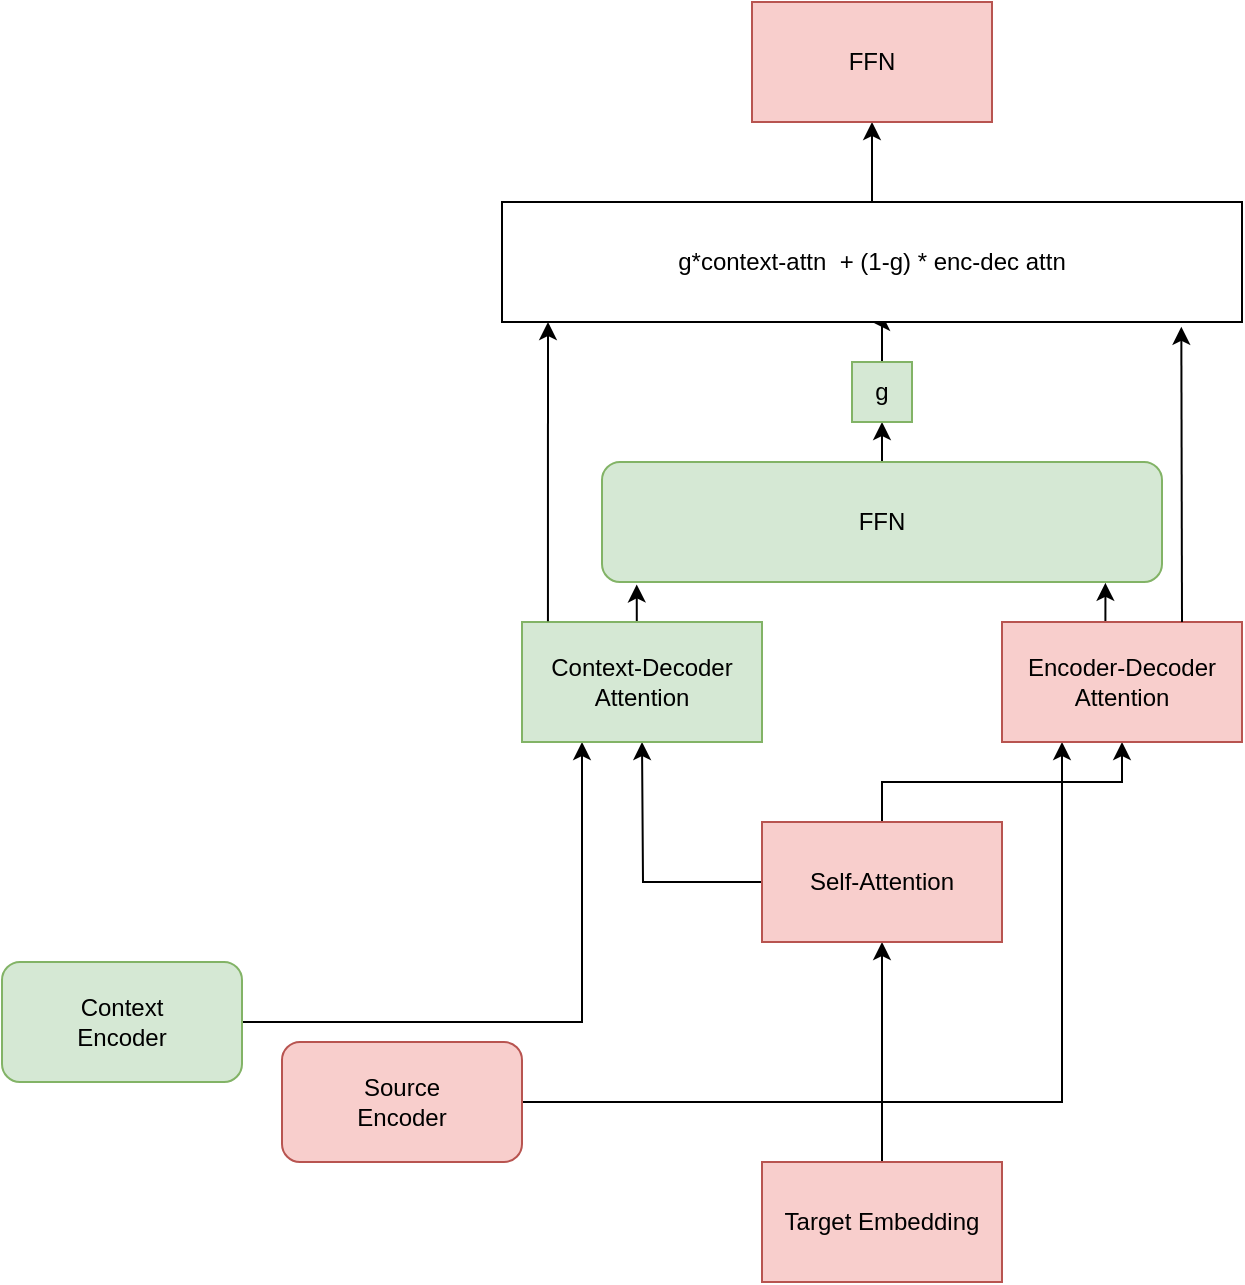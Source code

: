 <mxfile version="20.0.4" type="github">
  <diagram id="j9fgoMHlRESabCVzAFUy" name="Page-1">
    <mxGraphModel dx="981" dy="528" grid="1" gridSize="10" guides="1" tooltips="1" connect="1" arrows="1" fold="1" page="1" pageScale="1" pageWidth="850" pageHeight="1100" math="0" shadow="0">
      <root>
        <mxCell id="0" />
        <mxCell id="1" parent="0" />
        <mxCell id="lCyRS-yCL0ZU_U1mTNhh-22" style="edgeStyle=orthogonalEdgeStyle;rounded=0;orthogonalLoop=1;jettySize=auto;html=1;entryX=0.25;entryY=1;entryDx=0;entryDy=0;" edge="1" parent="1" source="lCyRS-yCL0ZU_U1mTNhh-23" target="lCyRS-yCL0ZU_U1mTNhh-34">
          <mxGeometry relative="1" as="geometry" />
        </mxCell>
        <mxCell id="lCyRS-yCL0ZU_U1mTNhh-23" value="Context&lt;br&gt;Encoder" style="rounded=1;whiteSpace=wrap;html=1;fillColor=#d5e8d4;strokeColor=#82b366;" vertex="1" parent="1">
          <mxGeometry x="90" y="720" width="120" height="60" as="geometry" />
        </mxCell>
        <mxCell id="lCyRS-yCL0ZU_U1mTNhh-24" style="edgeStyle=orthogonalEdgeStyle;rounded=0;orthogonalLoop=1;jettySize=auto;html=1;entryX=0.25;entryY=1;entryDx=0;entryDy=0;" edge="1" parent="1" source="lCyRS-yCL0ZU_U1mTNhh-25" target="lCyRS-yCL0ZU_U1mTNhh-32">
          <mxGeometry relative="1" as="geometry" />
        </mxCell>
        <mxCell id="lCyRS-yCL0ZU_U1mTNhh-25" value="Source&lt;br&gt;Encoder" style="rounded=1;whiteSpace=wrap;html=1;fillColor=#f8cecc;strokeColor=#b85450;" vertex="1" parent="1">
          <mxGeometry x="230" y="760" width="120" height="60" as="geometry" />
        </mxCell>
        <mxCell id="lCyRS-yCL0ZU_U1mTNhh-26" value="" style="edgeStyle=orthogonalEdgeStyle;rounded=0;orthogonalLoop=1;jettySize=auto;html=1;" edge="1" parent="1" source="lCyRS-yCL0ZU_U1mTNhh-27" target="lCyRS-yCL0ZU_U1mTNhh-30">
          <mxGeometry relative="1" as="geometry" />
        </mxCell>
        <mxCell id="lCyRS-yCL0ZU_U1mTNhh-27" value="Target Embedding" style="rounded=0;whiteSpace=wrap;html=1;fillColor=#f8cecc;strokeColor=#b85450;" vertex="1" parent="1">
          <mxGeometry x="470" y="820" width="120" height="60" as="geometry" />
        </mxCell>
        <mxCell id="lCyRS-yCL0ZU_U1mTNhh-28" value="" style="edgeStyle=orthogonalEdgeStyle;rounded=0;orthogonalLoop=1;jettySize=auto;html=1;" edge="1" parent="1" source="lCyRS-yCL0ZU_U1mTNhh-30" target="lCyRS-yCL0ZU_U1mTNhh-32">
          <mxGeometry relative="1" as="geometry" />
        </mxCell>
        <mxCell id="lCyRS-yCL0ZU_U1mTNhh-29" style="edgeStyle=orthogonalEdgeStyle;rounded=0;orthogonalLoop=1;jettySize=auto;html=1;" edge="1" parent="1" source="lCyRS-yCL0ZU_U1mTNhh-30">
          <mxGeometry relative="1" as="geometry">
            <mxPoint x="410" y="610" as="targetPoint" />
          </mxGeometry>
        </mxCell>
        <mxCell id="lCyRS-yCL0ZU_U1mTNhh-30" value="Self-Attention" style="rounded=0;whiteSpace=wrap;html=1;fillColor=#f8cecc;strokeColor=#b85450;" vertex="1" parent="1">
          <mxGeometry x="470" y="650" width="120" height="60" as="geometry" />
        </mxCell>
        <mxCell id="lCyRS-yCL0ZU_U1mTNhh-31" style="edgeStyle=orthogonalEdgeStyle;rounded=0;orthogonalLoop=1;jettySize=auto;html=1;exitX=0.5;exitY=0;exitDx=0;exitDy=0;entryX=0.899;entryY=1.007;entryDx=0;entryDy=0;entryPerimeter=0;" edge="1" parent="1" source="lCyRS-yCL0ZU_U1mTNhh-32" target="lCyRS-yCL0ZU_U1mTNhh-36">
          <mxGeometry relative="1" as="geometry" />
        </mxCell>
        <mxCell id="lCyRS-yCL0ZU_U1mTNhh-32" value="Encoder-Decoder Attention" style="rounded=0;whiteSpace=wrap;html=1;fillColor=#f8cecc;strokeColor=#b85450;" vertex="1" parent="1">
          <mxGeometry x="590" y="550" width="120" height="60" as="geometry" />
        </mxCell>
        <mxCell id="lCyRS-yCL0ZU_U1mTNhh-33" style="edgeStyle=orthogonalEdgeStyle;rounded=0;orthogonalLoop=1;jettySize=auto;html=1;exitX=0.5;exitY=0;exitDx=0;exitDy=0;entryX=0.062;entryY=1.02;entryDx=0;entryDy=0;entryPerimeter=0;" edge="1" parent="1" source="lCyRS-yCL0ZU_U1mTNhh-34" target="lCyRS-yCL0ZU_U1mTNhh-36">
          <mxGeometry relative="1" as="geometry" />
        </mxCell>
        <mxCell id="lCyRS-yCL0ZU_U1mTNhh-34" value="Context-Decoder Attention" style="rounded=0;whiteSpace=wrap;html=1;fillColor=#d5e8d4;strokeColor=#82b366;" vertex="1" parent="1">
          <mxGeometry x="350" y="550" width="120" height="60" as="geometry" />
        </mxCell>
        <mxCell id="lCyRS-yCL0ZU_U1mTNhh-35" style="edgeStyle=orthogonalEdgeStyle;rounded=0;orthogonalLoop=1;jettySize=auto;html=1;exitX=0.5;exitY=0;exitDx=0;exitDy=0;" edge="1" parent="1" source="lCyRS-yCL0ZU_U1mTNhh-36">
          <mxGeometry relative="1" as="geometry">
            <mxPoint x="530" y="450" as="targetPoint" />
          </mxGeometry>
        </mxCell>
        <mxCell id="lCyRS-yCL0ZU_U1mTNhh-36" value="FFN" style="rounded=1;whiteSpace=wrap;html=1;fillColor=#d5e8d4;strokeColor=#82b366;" vertex="1" parent="1">
          <mxGeometry x="390" y="470" width="280" height="60" as="geometry" />
        </mxCell>
        <mxCell id="lCyRS-yCL0ZU_U1mTNhh-40" style="edgeStyle=orthogonalEdgeStyle;rounded=0;orthogonalLoop=1;jettySize=auto;html=1;entryX=0.5;entryY=1;entryDx=0;entryDy=0;" edge="1" parent="1" source="lCyRS-yCL0ZU_U1mTNhh-37" target="lCyRS-yCL0ZU_U1mTNhh-39">
          <mxGeometry relative="1" as="geometry" />
        </mxCell>
        <mxCell id="lCyRS-yCL0ZU_U1mTNhh-37" value="g" style="whiteSpace=wrap;html=1;aspect=fixed;fillColor=#d5e8d4;strokeColor=#82b366;" vertex="1" parent="1">
          <mxGeometry x="515" y="420" width="30" height="30" as="geometry" />
        </mxCell>
        <mxCell id="lCyRS-yCL0ZU_U1mTNhh-44" value="" style="edgeStyle=orthogonalEdgeStyle;rounded=0;orthogonalLoop=1;jettySize=auto;html=1;" edge="1" parent="1" source="lCyRS-yCL0ZU_U1mTNhh-39" target="lCyRS-yCL0ZU_U1mTNhh-43">
          <mxGeometry relative="1" as="geometry" />
        </mxCell>
        <mxCell id="lCyRS-yCL0ZU_U1mTNhh-39" value="g*context-attn&amp;nbsp; + (1-g) * enc-dec attn" style="rounded=0;whiteSpace=wrap;html=1;" vertex="1" parent="1">
          <mxGeometry x="340" y="340" width="370" height="60" as="geometry" />
        </mxCell>
        <mxCell id="lCyRS-yCL0ZU_U1mTNhh-41" value="" style="endArrow=classic;html=1;rounded=0;exitX=0.108;exitY=-0.007;exitDx=0;exitDy=0;exitPerimeter=0;" edge="1" parent="1" source="lCyRS-yCL0ZU_U1mTNhh-34">
          <mxGeometry width="50" height="50" relative="1" as="geometry">
            <mxPoint x="400" y="510" as="sourcePoint" />
            <mxPoint x="363" y="400" as="targetPoint" />
          </mxGeometry>
        </mxCell>
        <mxCell id="lCyRS-yCL0ZU_U1mTNhh-43" value="FFN" style="whiteSpace=wrap;html=1;rounded=0;fillColor=#f8cecc;strokeColor=#b85450;" vertex="1" parent="1">
          <mxGeometry x="465" y="240" width="120" height="60" as="geometry" />
        </mxCell>
        <mxCell id="lCyRS-yCL0ZU_U1mTNhh-45" value="" style="endArrow=classic;html=1;rounded=0;exitX=0.75;exitY=0;exitDx=0;exitDy=0;entryX=0.918;entryY=1.04;entryDx=0;entryDy=0;entryPerimeter=0;" edge="1" parent="1" source="lCyRS-yCL0ZU_U1mTNhh-32" target="lCyRS-yCL0ZU_U1mTNhh-39">
          <mxGeometry width="50" height="50" relative="1" as="geometry">
            <mxPoint x="400" y="560" as="sourcePoint" />
            <mxPoint x="450" y="510" as="targetPoint" />
          </mxGeometry>
        </mxCell>
      </root>
    </mxGraphModel>
  </diagram>
</mxfile>
